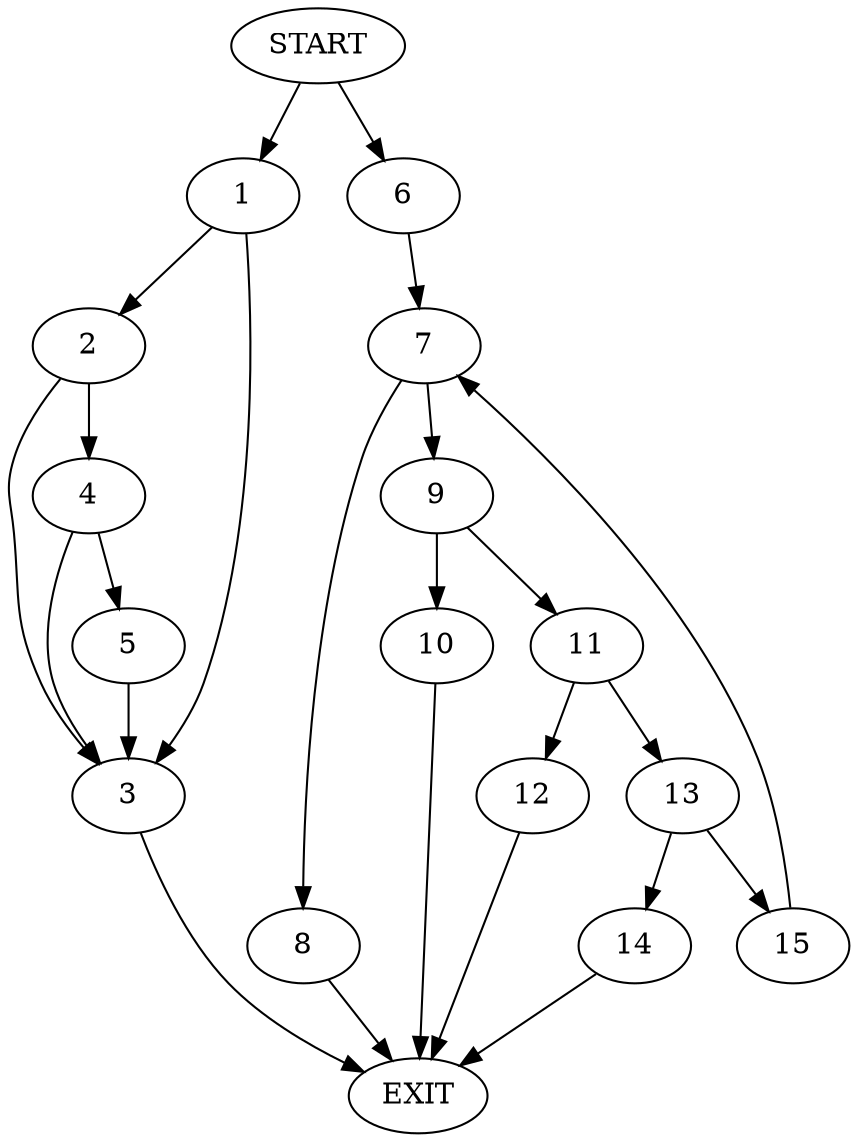digraph {
0 [label="START"]
16 [label="EXIT"]
0 -> 1
1 -> 2
1 -> 3
3 -> 16
2 -> 4
2 -> 3
4 -> 3
4 -> 5
5 -> 3
0 -> 6
6 -> 7
7 -> 8
7 -> 9
8 -> 16
9 -> 10
9 -> 11
10 -> 16
11 -> 12
11 -> 13
12 -> 16
13 -> 14
13 -> 15
15 -> 7
14 -> 16
}
